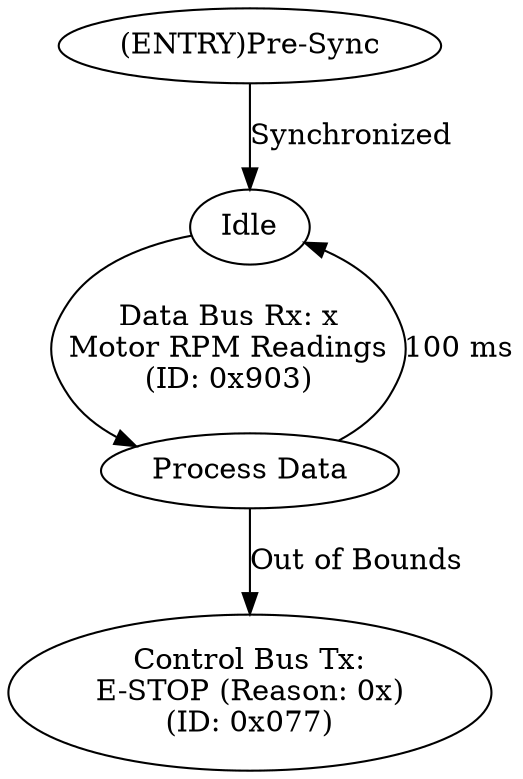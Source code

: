 digraph {

S41		[label="(ENTRY)Pre-Sync"];
S42		[label="Idle"];
S43		[label="Process Data"];
S44		[label="Control Bus Tx:\nE-STOP (Reason: 0x)\n(ID: 0x077)"];

S41 -> S42     [label="Synchronized"];
S42 -> S43     [label="Data Bus Rx: x\nMotor RPM Readings\n(ID: 0x903)\n"];
S43 -> S44     [label="Out of Bounds"];

S43 -> S42     [label="100 ms"];
}
